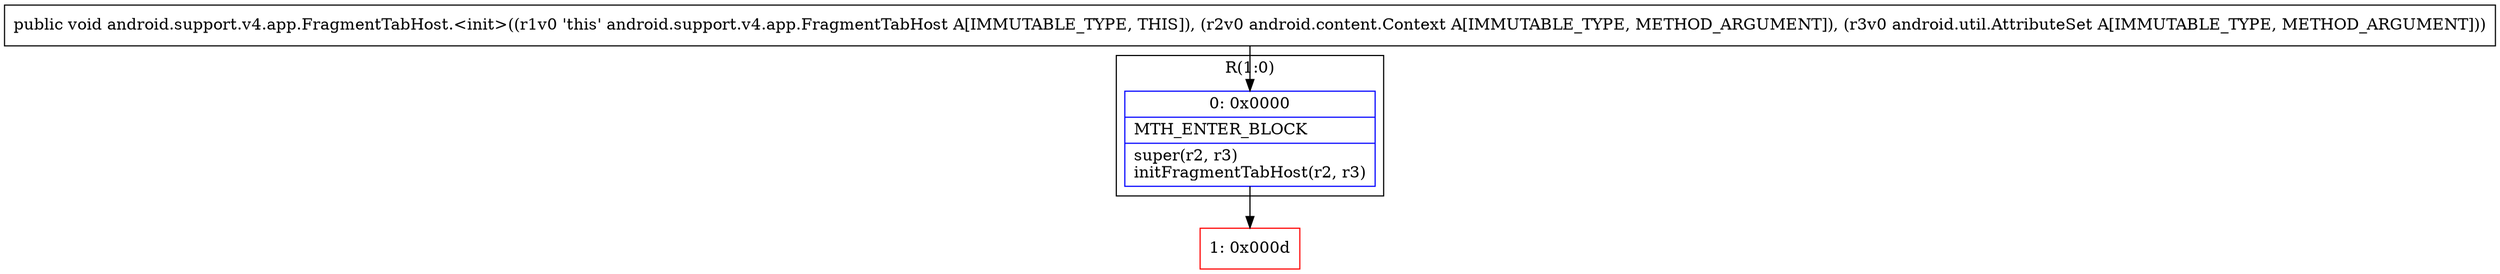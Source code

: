 digraph "CFG forandroid.support.v4.app.FragmentTabHost.\<init\>(Landroid\/content\/Context;Landroid\/util\/AttributeSet;)V" {
subgraph cluster_Region_1143466903 {
label = "R(1:0)";
node [shape=record,color=blue];
Node_0 [shape=record,label="{0\:\ 0x0000|MTH_ENTER_BLOCK\l|super(r2, r3)\linitFragmentTabHost(r2, r3)\l}"];
}
Node_1 [shape=record,color=red,label="{1\:\ 0x000d}"];
MethodNode[shape=record,label="{public void android.support.v4.app.FragmentTabHost.\<init\>((r1v0 'this' android.support.v4.app.FragmentTabHost A[IMMUTABLE_TYPE, THIS]), (r2v0 android.content.Context A[IMMUTABLE_TYPE, METHOD_ARGUMENT]), (r3v0 android.util.AttributeSet A[IMMUTABLE_TYPE, METHOD_ARGUMENT])) }"];
MethodNode -> Node_0;
Node_0 -> Node_1;
}

